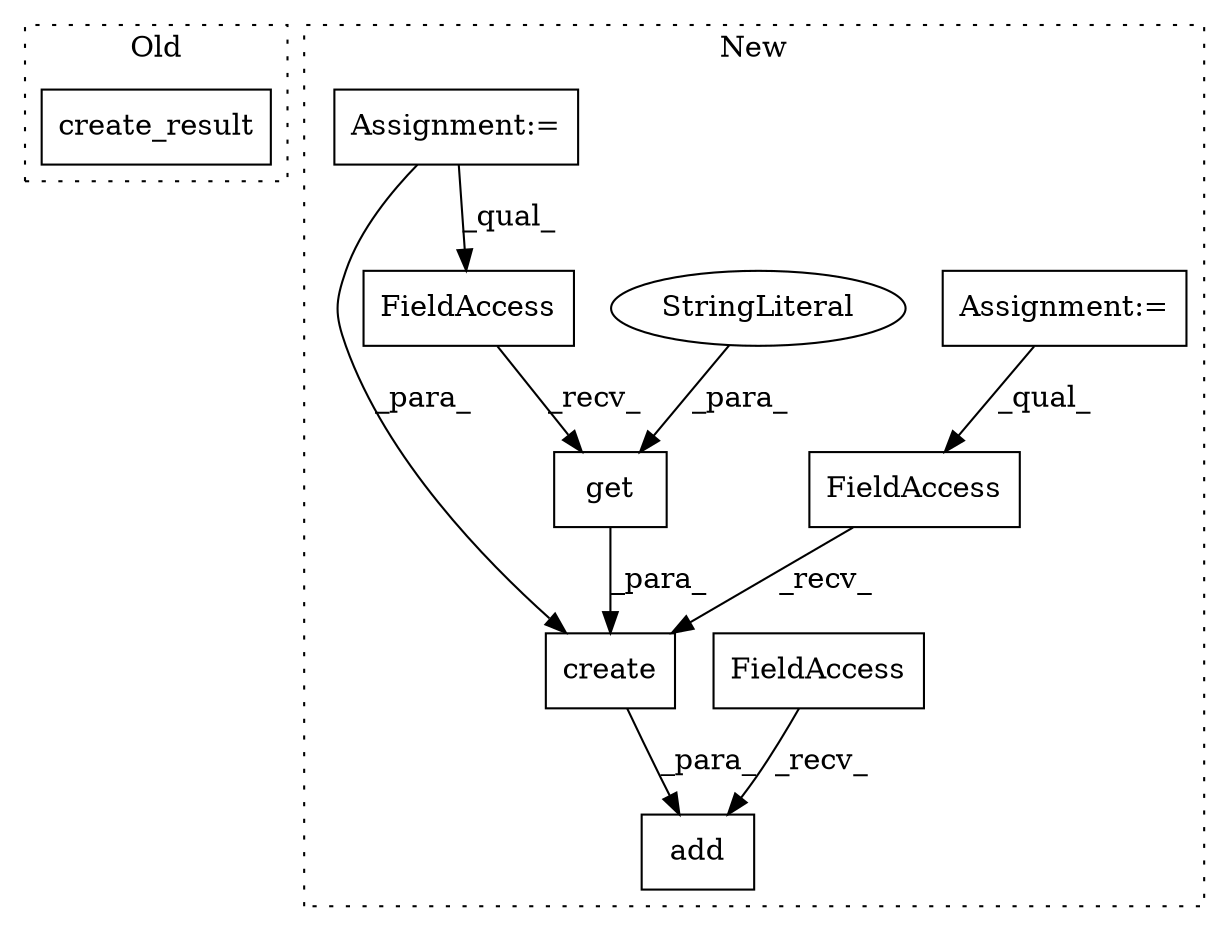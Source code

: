 digraph G {
subgraph cluster0 {
1 [label="create_result" a="32" s="4976,5000" l="14,1" shape="box"];
label = "Old";
style="dotted";
}
subgraph cluster1 {
2 [label="get" a="32" s="5391,5414" l="4,1" shape="box"];
3 [label="add" a="32" s="5321,5427" l="4,1" shape="box"];
4 [label="FieldAccess" a="22" s="5311" l="9" shape="box"];
5 [label="FieldAccess" a="22" s="5364" l="26" shape="box"];
6 [label="create" a="32" s="5357,5426" l="7,1" shape="box"];
7 [label="FieldAccess" a="22" s="5325" l="31" shape="box"];
8 [label="Assignment:=" a="7" s="4460" l="23" shape="box"];
9 [label="StringLiteral" a="45" s="5395" l="19" shape="ellipse"];
10 [label="Assignment:=" a="7" s="4412" l="18" shape="box"];
label = "New";
style="dotted";
}
2 -> 6 [label="_para_"];
4 -> 3 [label="_recv_"];
5 -> 2 [label="_recv_"];
6 -> 3 [label="_para_"];
7 -> 6 [label="_recv_"];
8 -> 7 [label="_qual_"];
9 -> 2 [label="_para_"];
10 -> 6 [label="_para_"];
10 -> 5 [label="_qual_"];
}